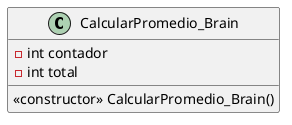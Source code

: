 @startuml
class CalcularPromedio_Brain {
-int contador
-int total
«constructor» CalcularPromedio_Brain()
}
@enduml
